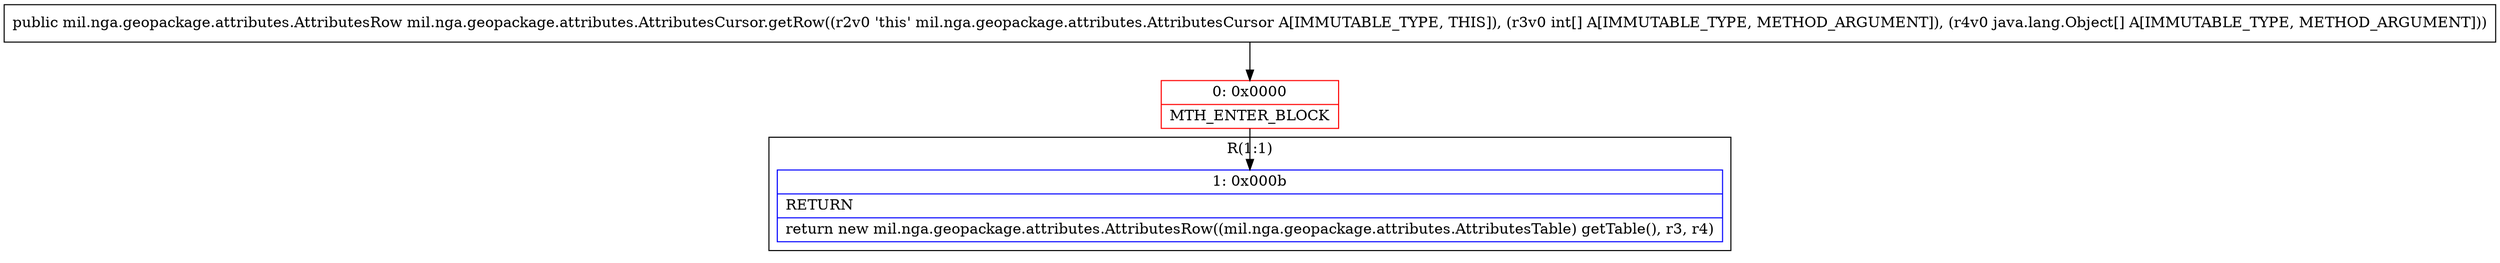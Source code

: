 digraph "CFG formil.nga.geopackage.attributes.AttributesCursor.getRow([I[Ljava\/lang\/Object;)Lmil\/nga\/geopackage\/attributes\/AttributesRow;" {
subgraph cluster_Region_1356884610 {
label = "R(1:1)";
node [shape=record,color=blue];
Node_1 [shape=record,label="{1\:\ 0x000b|RETURN\l|return new mil.nga.geopackage.attributes.AttributesRow((mil.nga.geopackage.attributes.AttributesTable) getTable(), r3, r4)\l}"];
}
Node_0 [shape=record,color=red,label="{0\:\ 0x0000|MTH_ENTER_BLOCK\l}"];
MethodNode[shape=record,label="{public mil.nga.geopackage.attributes.AttributesRow mil.nga.geopackage.attributes.AttributesCursor.getRow((r2v0 'this' mil.nga.geopackage.attributes.AttributesCursor A[IMMUTABLE_TYPE, THIS]), (r3v0 int[] A[IMMUTABLE_TYPE, METHOD_ARGUMENT]), (r4v0 java.lang.Object[] A[IMMUTABLE_TYPE, METHOD_ARGUMENT])) }"];
MethodNode -> Node_0;
Node_0 -> Node_1;
}

